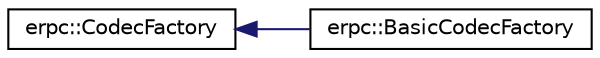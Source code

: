 digraph "Graphical Class Hierarchy"
{
  edge [fontname="Helvetica",fontsize="10",labelfontname="Helvetica",labelfontsize="10"];
  node [fontname="Helvetica",fontsize="10",shape=record];
  rankdir="LR";
  Node1 [label="erpc::CodecFactory",height=0.2,width=0.4,color="black", fillcolor="white", style="filled",URL="$classerpc_1_1_codec_factory.html",tooltip="Abstract interface for codec factory. "];
  Node1 -> Node2 [dir="back",color="midnightblue",fontsize="10",style="solid",fontname="Helvetica"];
  Node2 [label="erpc::BasicCodecFactory",height=0.2,width=0.4,color="black", fillcolor="white", style="filled",URL="$classerpc_1_1_basic_codec_factory.html",tooltip="Basic codec factory implements functions from codec factory. "];
}
